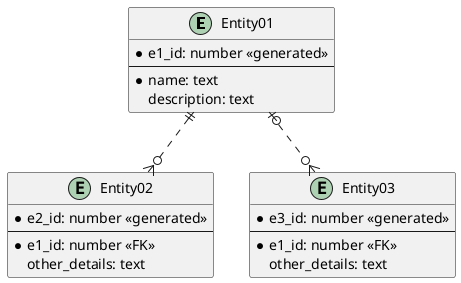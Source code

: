 ' hide circle
skinparam linetype ortho
skinparam dpi 200

@startuml E-R Diagram

entity "Entity01" as e01 {
    * e1_id: number <<generated>>
    --
    * name: text
    description: text
}

entity "Entity02" as e02 {
    * e2_id: number <<generated>>
    --
    * e1_id: number <<FK>>
    other_details: text
}

entity "Entity03" as e03 {
    * e3_id: number <<generated>>
    --
    * e1_id: number <<FK>>
    other_details: text
}


e01 ||..o{ e02
e01 |o..o{ e03

@enduml

@startuml Twitter

skinparam linetype ortho

entity "User" as user {
    * user_id: number <<generated>>
    --
    * name: string
    * email: string
    * password: string
}

entity "Tweet" as tweet {
    * tweet_id: number <<generated>>
    --
    * title: text
    * text: text
    * image: string
    * user_id: number <<FK>>
}

entity "UserProfile" as profile {
    * profile_id: number <<generated>>
    --
    address: string
    tel: string
    * user_id: number <<FK>>
}

entity "Image" as image {
    * image_id: number <<generated>>
    --
    * url: string
    * tweet_id: number <<FK>>
}

note right of image: Up to 4 images can be attached per tweet.

note top of user
    日本語
endnote

note left of image::url
    有効なURLのみ設定可能
endnote
note left of image::tweet_id
    hoge
endnote

user ||..o{ tweet
user ||..|| profile
tweet ||..o{ image

@enduml